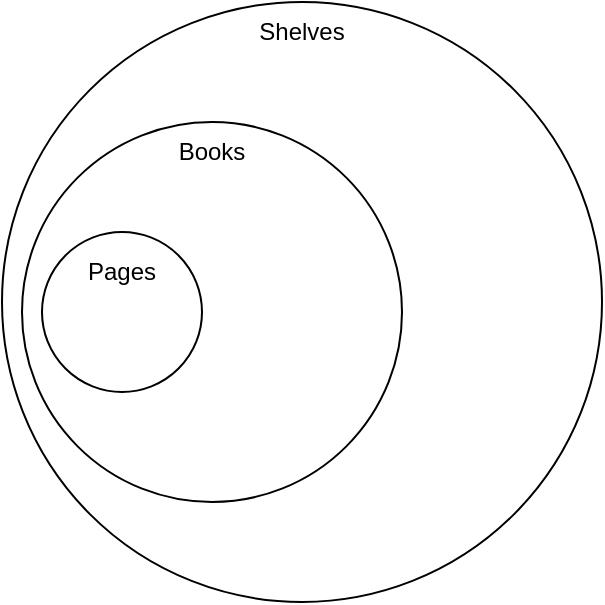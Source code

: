 <mxfile>
    <diagram id="Ms1LJ_C4_jSux3yEAyqN" name="Page-1">
        <mxGraphModel dx="719" dy="375" grid="1" gridSize="10" guides="1" tooltips="1" connect="1" arrows="1" fold="1" page="1" pageScale="1" pageWidth="827" pageHeight="1169" math="0" shadow="0">
            <root>
                <mxCell id="0"/>
                <mxCell id="1" parent="0"/>
                <mxCell id="3" value="" style="ellipse;whiteSpace=wrap;html=1;aspect=fixed;" vertex="1" parent="1">
                    <mxGeometry x="120" y="60" width="300" height="300" as="geometry"/>
                </mxCell>
                <mxCell id="4" value="Shelves" style="text;html=1;strokeColor=none;fillColor=none;align=center;verticalAlign=middle;whiteSpace=wrap;rounded=0;" vertex="1" parent="1">
                    <mxGeometry x="240" y="60" width="60" height="30" as="geometry"/>
                </mxCell>
                <mxCell id="5" value="" style="ellipse;whiteSpace=wrap;html=1;aspect=fixed;" vertex="1" parent="1">
                    <mxGeometry x="130" y="120" width="190" height="190" as="geometry"/>
                </mxCell>
                <mxCell id="6" value="Books" style="text;html=1;strokeColor=none;fillColor=none;align=center;verticalAlign=middle;whiteSpace=wrap;rounded=0;" vertex="1" parent="1">
                    <mxGeometry x="195" y="120" width="60" height="30" as="geometry"/>
                </mxCell>
                <mxCell id="8" value="" style="ellipse;whiteSpace=wrap;html=1;aspect=fixed;" vertex="1" parent="1">
                    <mxGeometry x="140" y="175" width="80" height="80" as="geometry"/>
                </mxCell>
                <mxCell id="7" value="Pages" style="text;html=1;strokeColor=none;fillColor=none;align=center;verticalAlign=middle;whiteSpace=wrap;rounded=0;" vertex="1" parent="1">
                    <mxGeometry x="150" y="180" width="60" height="30" as="geometry"/>
                </mxCell>
            </root>
        </mxGraphModel>
    </diagram>
</mxfile>